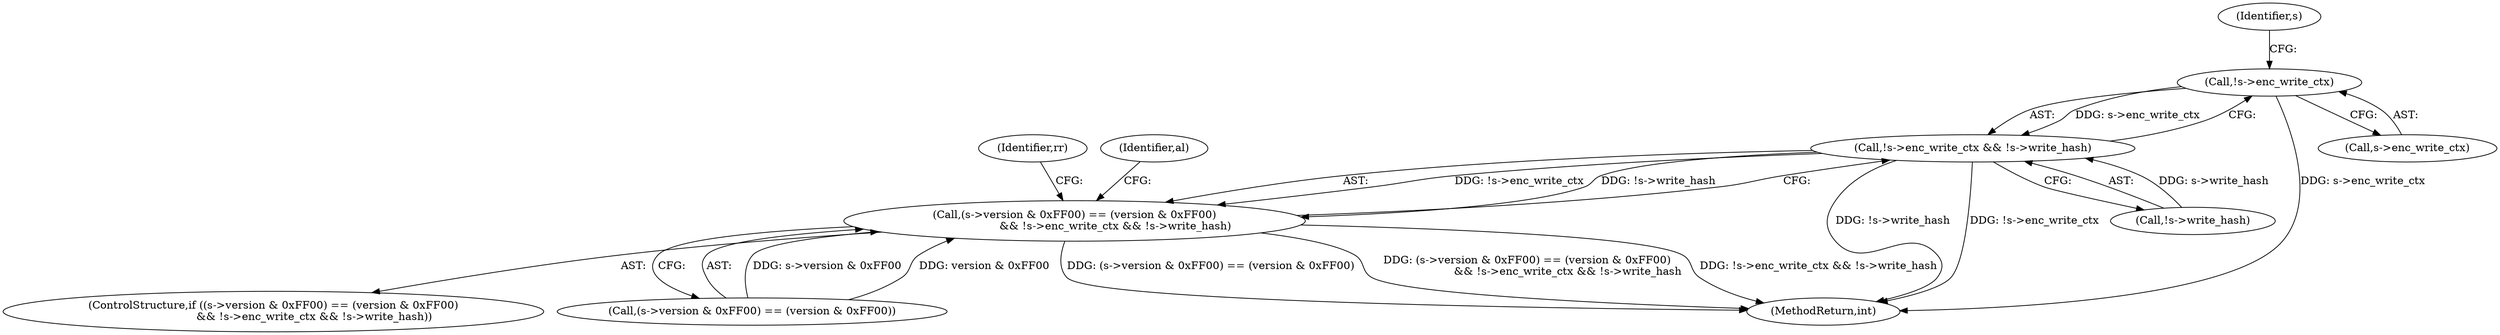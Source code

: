 digraph "0_openssl_4ad93618d26a3ea23d36ad5498ff4f59eff3a4d2_1@API" {
"1000419" [label="(Call,!s->enc_write_ctx)"];
"1000418" [label="(Call,!s->enc_write_ctx && !s->write_hash)"];
"1000408" [label="(Call,(s->version & 0xFF00) == (version & 0xFF00)\n                        && !s->enc_write_ctx && !s->write_hash)"];
"1000408" [label="(Call,(s->version & 0xFF00) == (version & 0xFF00)\n                        && !s->enc_write_ctx && !s->write_hash)"];
"1000409" [label="(Call,(s->version & 0xFF00) == (version & 0xFF00))"];
"1000431" [label="(Identifier,rr)"];
"1000407" [label="(ControlStructure,if ((s->version & 0xFF00) == (version & 0xFF00)\n                        && !s->enc_write_ctx && !s->write_hash))"];
"1000444" [label="(Identifier,al)"];
"1001197" [label="(MethodReturn,int)"];
"1000425" [label="(Identifier,s)"];
"1000418" [label="(Call,!s->enc_write_ctx && !s->write_hash)"];
"1000420" [label="(Call,s->enc_write_ctx)"];
"1000423" [label="(Call,!s->write_hash)"];
"1000419" [label="(Call,!s->enc_write_ctx)"];
"1000419" -> "1000418"  [label="AST: "];
"1000419" -> "1000420"  [label="CFG: "];
"1000420" -> "1000419"  [label="AST: "];
"1000425" -> "1000419"  [label="CFG: "];
"1000418" -> "1000419"  [label="CFG: "];
"1000419" -> "1001197"  [label="DDG: s->enc_write_ctx"];
"1000419" -> "1000418"  [label="DDG: s->enc_write_ctx"];
"1000418" -> "1000408"  [label="AST: "];
"1000418" -> "1000423"  [label="CFG: "];
"1000423" -> "1000418"  [label="AST: "];
"1000408" -> "1000418"  [label="CFG: "];
"1000418" -> "1001197"  [label="DDG: !s->write_hash"];
"1000418" -> "1001197"  [label="DDG: !s->enc_write_ctx"];
"1000418" -> "1000408"  [label="DDG: !s->enc_write_ctx"];
"1000418" -> "1000408"  [label="DDG: !s->write_hash"];
"1000423" -> "1000418"  [label="DDG: s->write_hash"];
"1000408" -> "1000407"  [label="AST: "];
"1000408" -> "1000409"  [label="CFG: "];
"1000409" -> "1000408"  [label="AST: "];
"1000431" -> "1000408"  [label="CFG: "];
"1000444" -> "1000408"  [label="CFG: "];
"1000408" -> "1001197"  [label="DDG: (s->version & 0xFF00) == (version & 0xFF00)"];
"1000408" -> "1001197"  [label="DDG: (s->version & 0xFF00) == (version & 0xFF00)\n                        && !s->enc_write_ctx && !s->write_hash"];
"1000408" -> "1001197"  [label="DDG: !s->enc_write_ctx && !s->write_hash"];
"1000409" -> "1000408"  [label="DDG: s->version & 0xFF00"];
"1000409" -> "1000408"  [label="DDG: version & 0xFF00"];
}
